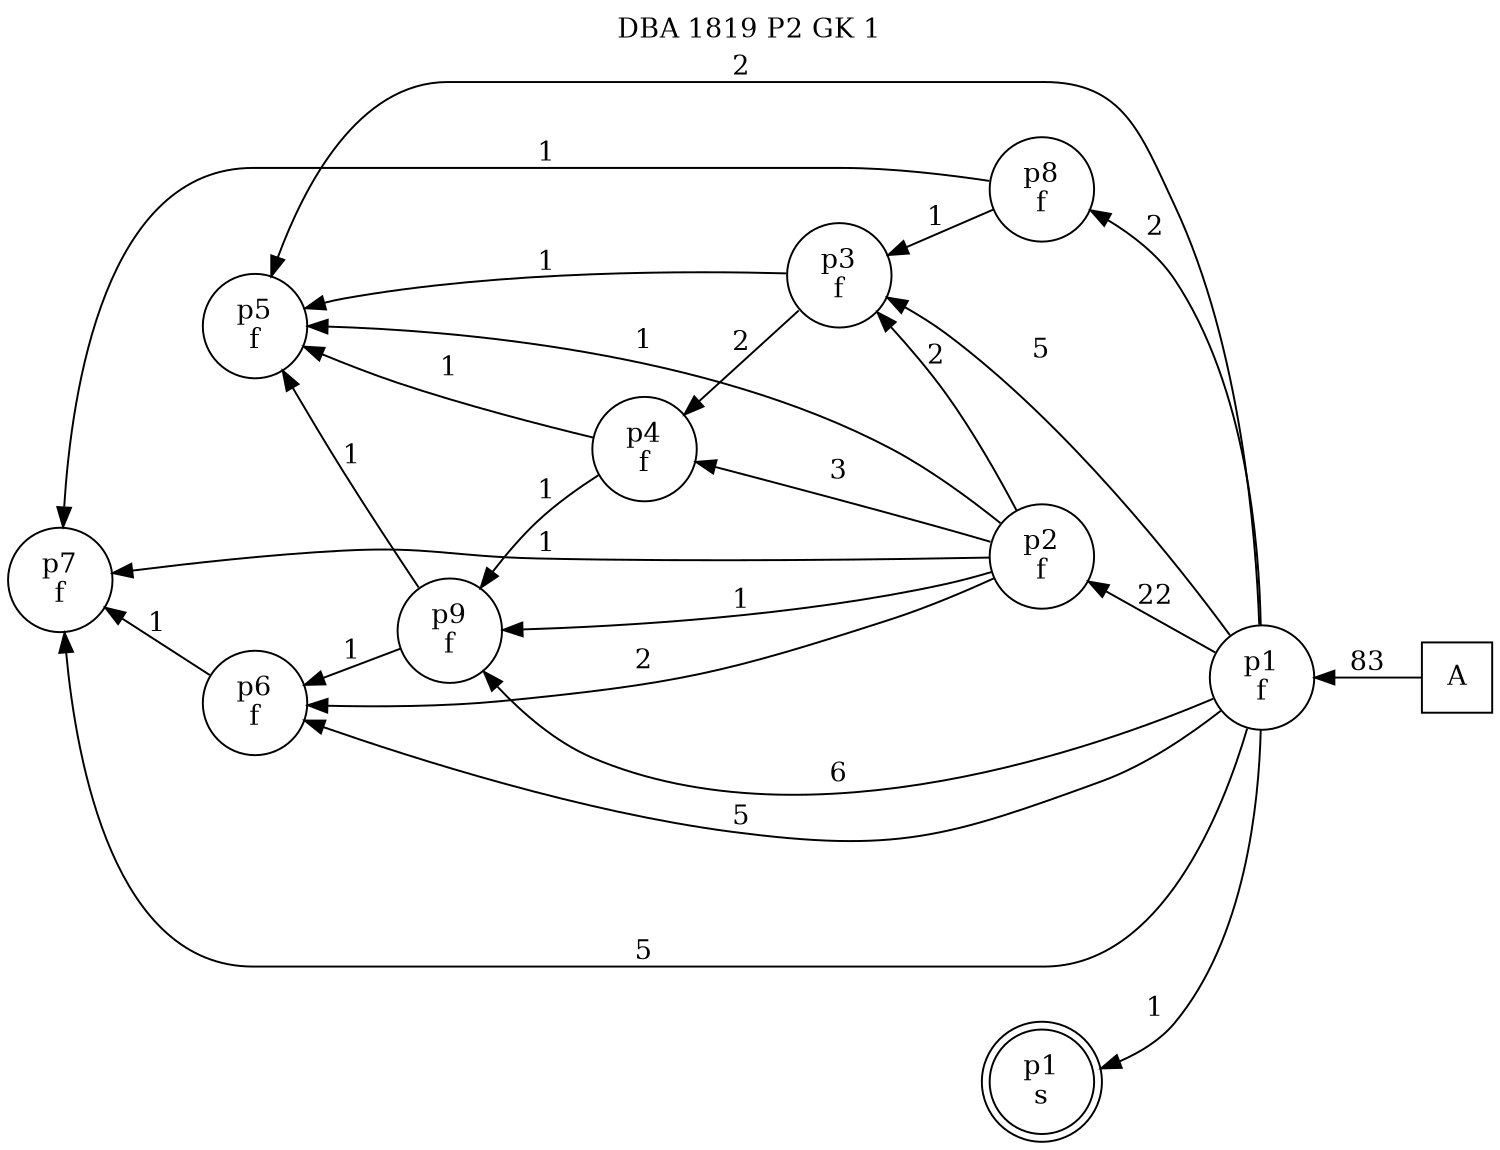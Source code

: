 digraph DBA_1819_P2_GK_1_GOOD {
labelloc="tl"
label= " DBA 1819 P2 GK 1 "
rankdir="RL";
graph [ size=" 10 , 10 !"]

"A" [shape="square" label="A"]
"p1_f" [shape="circle" label="p1
f"]
"p2_f" [shape="circle" label="p2
f"]
"p9_f" [shape="circle" label="p9
f"]
"p3_f" [shape="circle" label="p3
f"]
"p4_f" [shape="circle" label="p4
f"]
"p8_f" [shape="circle" label="p8
f"]
"p7_f" [shape="circle" label="p7
f"]
"p5_f" [shape="circle" label="p5
f"]
"p6_f" [shape="circle" label="p6
f"]
"p1_s" [shape="doublecircle" label="p1
s"]
"A" -> "p1_f" [ label=83]
"p1_f" -> "p2_f" [ label=22]
"p1_f" -> "p9_f" [ label=6]
"p1_f" -> "p3_f" [ label=5]
"p1_f" -> "p8_f" [ label=2]
"p1_f" -> "p7_f" [ label=5]
"p1_f" -> "p5_f" [ label=2]
"p1_f" -> "p6_f" [ label=5]
"p1_f" -> "p1_s" [ label=1]
"p2_f" -> "p9_f" [ label=1]
"p2_f" -> "p3_f" [ label=2]
"p2_f" -> "p4_f" [ label=3]
"p2_f" -> "p7_f" [ label=1]
"p2_f" -> "p5_f" [ label=1]
"p2_f" -> "p6_f" [ label=2]
"p9_f" -> "p5_f" [ label=1]
"p9_f" -> "p6_f" [ label=1]
"p3_f" -> "p4_f" [ label=2]
"p3_f" -> "p5_f" [ label=1]
"p4_f" -> "p9_f" [ label=1]
"p4_f" -> "p5_f" [ label=1]
"p8_f" -> "p3_f" [ label=1]
"p8_f" -> "p7_f" [ label=1]
"p6_f" -> "p7_f" [ label=1]
}
